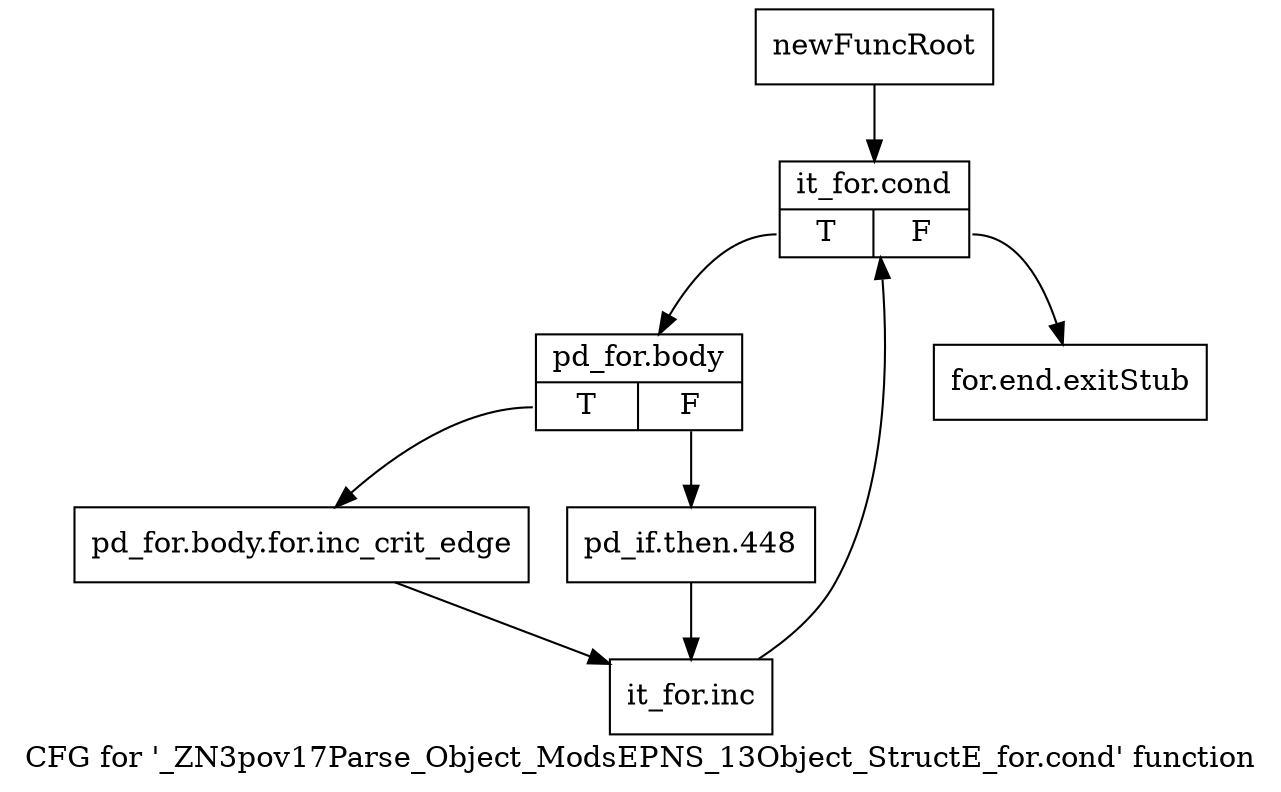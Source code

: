 digraph "CFG for '_ZN3pov17Parse_Object_ModsEPNS_13Object_StructE_for.cond' function" {
	label="CFG for '_ZN3pov17Parse_Object_ModsEPNS_13Object_StructE_for.cond' function";

	Node0x26fa650 [shape=record,label="{newFuncRoot}"];
	Node0x26fa650 -> Node0x26fa6f0;
	Node0x26fa6a0 [shape=record,label="{for.end.exitStub}"];
	Node0x26fa6f0 [shape=record,label="{it_for.cond|{<s0>T|<s1>F}}"];
	Node0x26fa6f0:s0 -> Node0x26fa740;
	Node0x26fa6f0:s1 -> Node0x26fa6a0;
	Node0x26fa740 [shape=record,label="{pd_for.body|{<s0>T|<s1>F}}"];
	Node0x26fa740:s0 -> Node0x26fa7e0;
	Node0x26fa740:s1 -> Node0x26fa790;
	Node0x26fa790 [shape=record,label="{pd_if.then.448}"];
	Node0x26fa790 -> Node0x26fa830;
	Node0x26fa7e0 [shape=record,label="{pd_for.body.for.inc_crit_edge}"];
	Node0x26fa7e0 -> Node0x26fa830;
	Node0x26fa830 [shape=record,label="{it_for.inc}"];
	Node0x26fa830 -> Node0x26fa6f0;
}
